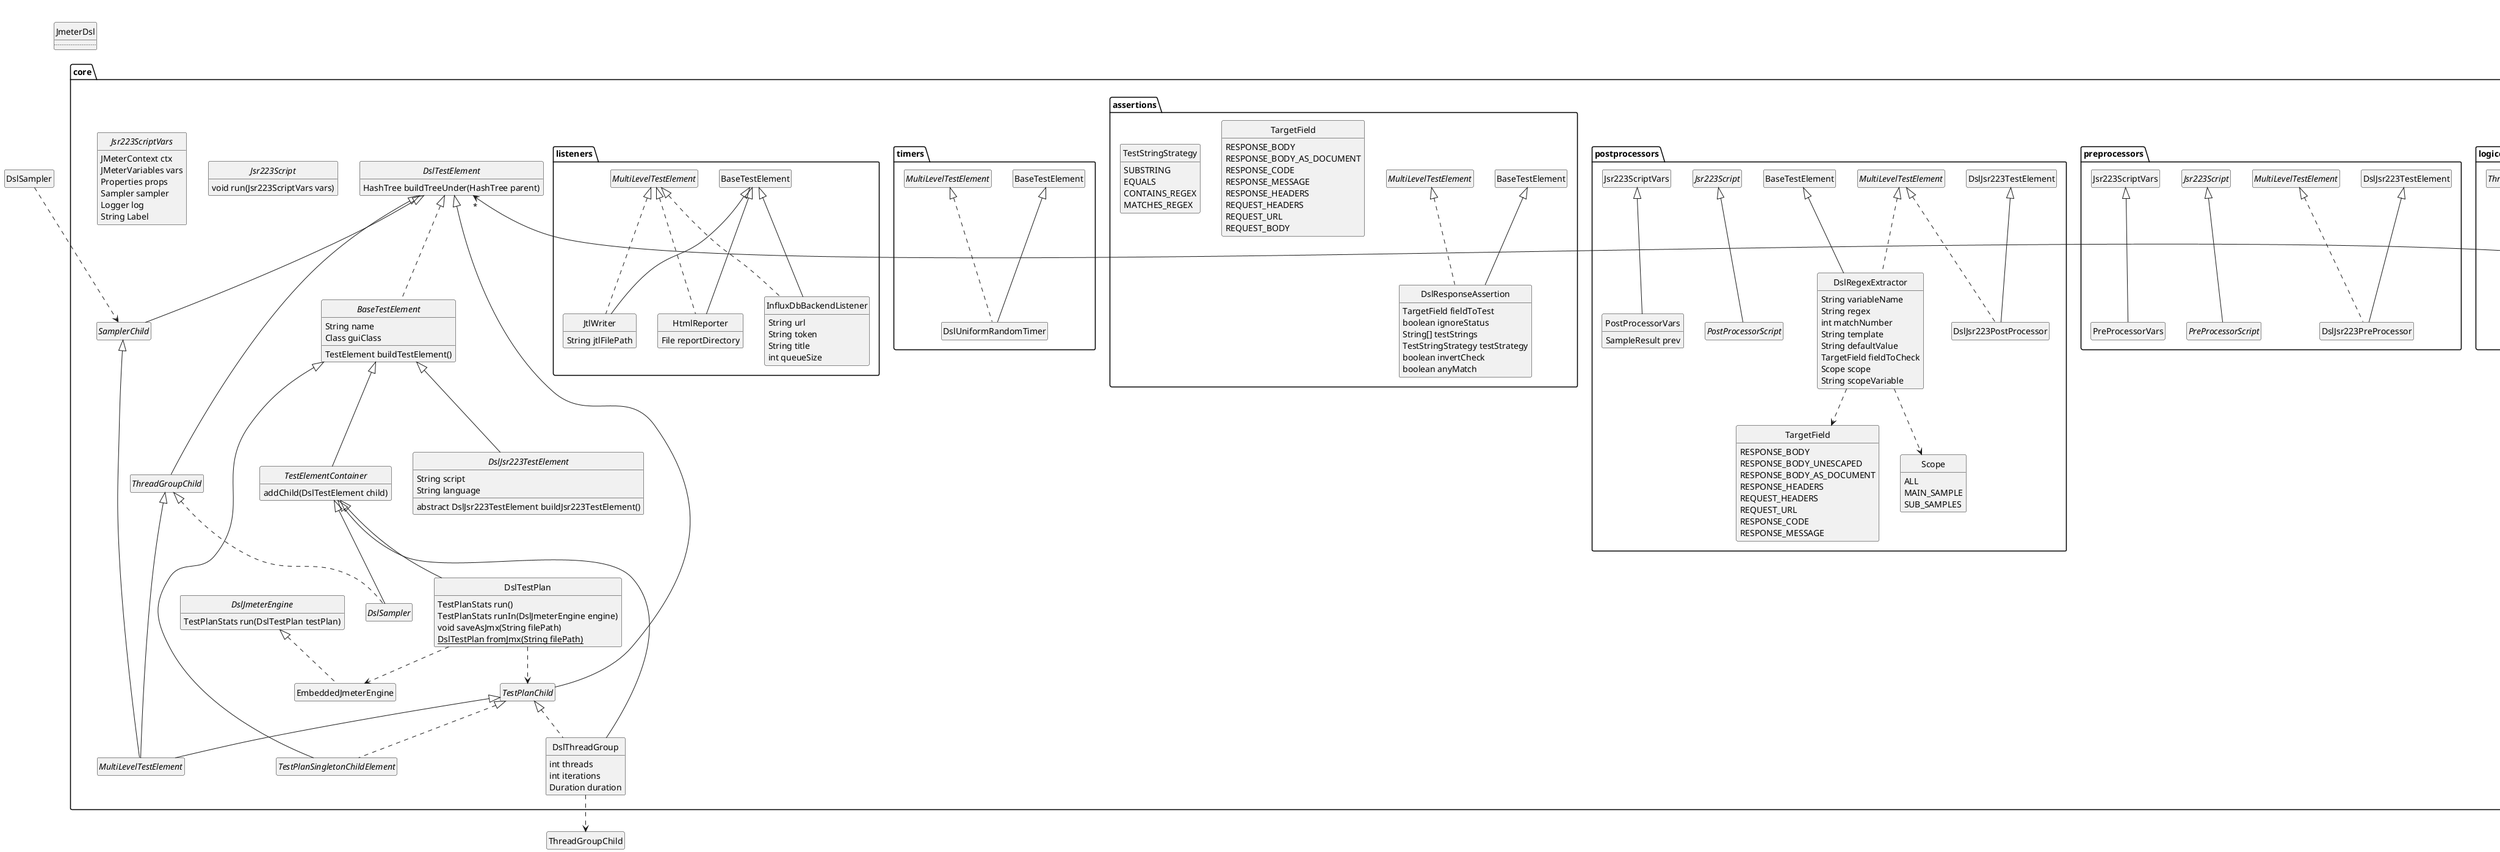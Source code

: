 @startuml

skinparam monochrome true
hide empty members
hide circle

class JmeterDsl {
  ..
}

package core {

  interface DslTestElement {
    HashTree buildTreeUnder(HashTree parent)
  }

  abstract class BaseTestElement implements DslTestElement {
    String name
    Class guiClass
    TestElement buildTestElement()
  }

  abstract class TestElementContainer extends BaseTestElement {
    addChild(DslTestElement child)
  }

  abstract class TestPlanSingletonChildElement extends BaseTestElement implements TestPlanChild

  class DslTestPlan extends TestElementContainer {
    TestPlanStats run()
    TestPlanStats runIn(DslJmeterEngine engine)
    void saveAsJmx(String filePath)
    {static} DslTestPlan fromJmx(String filePath)
  }

  interface TestPlanChild extends DslTestElement

  interface DslJmeterEngine {
    TestPlanStats run(DslTestPlan testPlan)
  }

  class EmbeddedJmeterEngine implements DslJmeterEngine

  class DslThreadGroup extends TestElementContainer implements TestPlanChild {
    int threads
    int iterations
    Duration duration
  }

  interface ThreadGroupChild extends DslTestElement

  abstract class DslSampler extends TestElementContainer implements ThreadGroupChild

  interface SamplerChild extends DslTestElement

  interface MultiLevelTestElement extends TestPlanChild, ThreadGroupChild, SamplerChild

  abstract class DslJsr223TestElement extends BaseTestElement {
    String script
    String language
    abstract DslJsr223TestElement buildJsr223TestElement()
  }

  interface Jsr223Script {
    void run(Jsr223ScriptVars vars)
  }

  abstract class Jsr223ScriptVars {
    JMeterContext ctx
    JMeterVariables vars
    Properties props
    Sampler sampler
    Logger log
    String Label
  }

  package logiccontrollers {

    class DslTransactionController extends TestElementContainer implements ThreadGroupChild

  }

  package preprocessors {

    class DslJsr223PreProcessor extends DslJsr223TestElement implements MultiLevelTestElement

    interface PreProcessorScript extends Jsr223Script

    class PreProcessorVars extends Jsr223ScriptVars

  }

  package postprocessors {

    class DslJsr223PostProcessor extends DslJsr223TestElement implements MultiLevelTestElement

    interface PostProcessorScript extends Jsr223Script

    class PostProcessorVars extends Jsr223ScriptVars {
      SampleResult prev
    }

    class DslRegexExtractor extends BaseTestElement implements MultiLevelTestElement {
      String variableName
      String regex
      int matchNumber
      String template
      String defaultValue
      TargetField fieldToCheck
      Scope scope
      String scopeVariable
    }

    enum TargetField {
      RESPONSE_BODY
      RESPONSE_BODY_UNESCAPED
      RESPONSE_BODY_AS_DOCUMENT
      RESPONSE_HEADERS
      REQUEST_HEADERS
      REQUEST_URL
      RESPONSE_CODE
      RESPONSE_MESSAGE
    }

    enum Scope {
      ALL
      MAIN_SAMPLE
      SUB_SAMPLES
    }

    DslRegexExtractor ..> TargetField
    DslRegexExtractor ..> Scope

  }

  package assertions {
    class DslResponseAssertion extends BaseTestElement  implements MultiLevelTestElement {
      TargetField fieldToTest
      boolean ignoreStatus
      String[] testStrings
      TestStringStrategy testStrategy
      boolean invertCheck
      boolean anyMatch
    }

    enum TargetField {
      RESPONSE_BODY
      RESPONSE_BODY_AS_DOCUMENT
      RESPONSE_CODE
      RESPONSE_MESSAGE
      RESPONSE_HEADERS
      REQUEST_HEADERS
      REQUEST_URL
      REQUEST_BODY
    }

    enum TestStringStrategy {
      SUBSTRING
      EQUALS
      CONTAINS_REGEX
      MATCHES_REGEX
    }

  }
  
  package timers {

    class DslUniformRandomTimer extends BaseTestElement implements MultiLevelTestElement
  }

  package listeners {

    class JtlWriter extends BaseTestElement implements MultiLevelTestElement {
      String jtlFilePath
    }

    class HtmlReporter extends BaseTestElement implements MultiLevelTestElement {
      File reportDirectory
    }

    class InfluxDbBackendListener extends BaseTestElement implements MultiLevelTestElement {
      String url
      String token
      String title
      int queueSize
    }

  }

}

package http {

  class DslHttpSampler extends DslSampler {
    String url
    HttpMethod method
    String body
  }

  class HttpHeaders extends BaseTestElement implements MultiLevelTestElement {
    Map<String, String> headers
  }

  class DslCacheManager extends TestPlanSingletonChildElement

  class DslCookieManager extends TestPlanSingletonChildElement

}

JmeterDsl -[hidden]- core
TestElementContainer -up-> "*" DslTestElement
DslTestPlan ..> TestPlanChild
DslThreadGroup ..> ThreadGroupChild
DslTestPlan ..> EmbeddedJmeterEngine
DslSampler ..> SamplerChild
DslHttpSampler --> HttpHeaders

@enduml